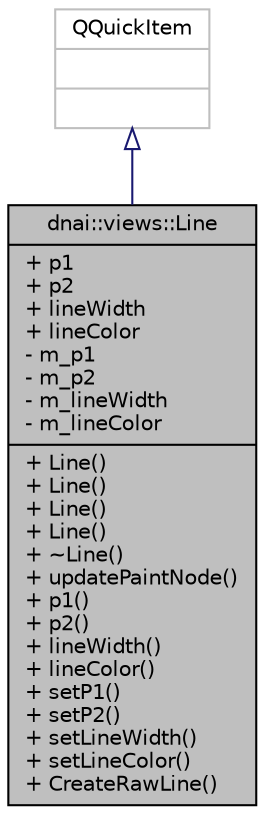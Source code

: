 digraph "dnai::views::Line"
{
  edge [fontname="Helvetica",fontsize="10",labelfontname="Helvetica",labelfontsize="10"];
  node [fontname="Helvetica",fontsize="10",shape=record];
  Node1 [label="{dnai::views::Line\n|+ p1\l+ p2\l+ lineWidth\l+ lineColor\l- m_p1\l- m_p2\l- m_lineWidth\l- m_lineColor\l|+ Line()\l+ Line()\l+ Line()\l+ Line()\l+ ~Line()\l+ updatePaintNode()\l+ p1()\l+ p2()\l+ lineWidth()\l+ lineColor()\l+ setP1()\l+ setP2()\l+ setLineWidth()\l+ setLineColor()\l+ CreateRawLine()\l}",height=0.2,width=0.4,color="black", fillcolor="grey75", style="filled", fontcolor="black"];
  Node2 -> Node1 [dir="back",color="midnightblue",fontsize="10",style="solid",arrowtail="onormal",fontname="Helvetica"];
  Node2 [label="{QQuickItem\n||}",height=0.2,width=0.4,color="grey75", fillcolor="white", style="filled"];
}
